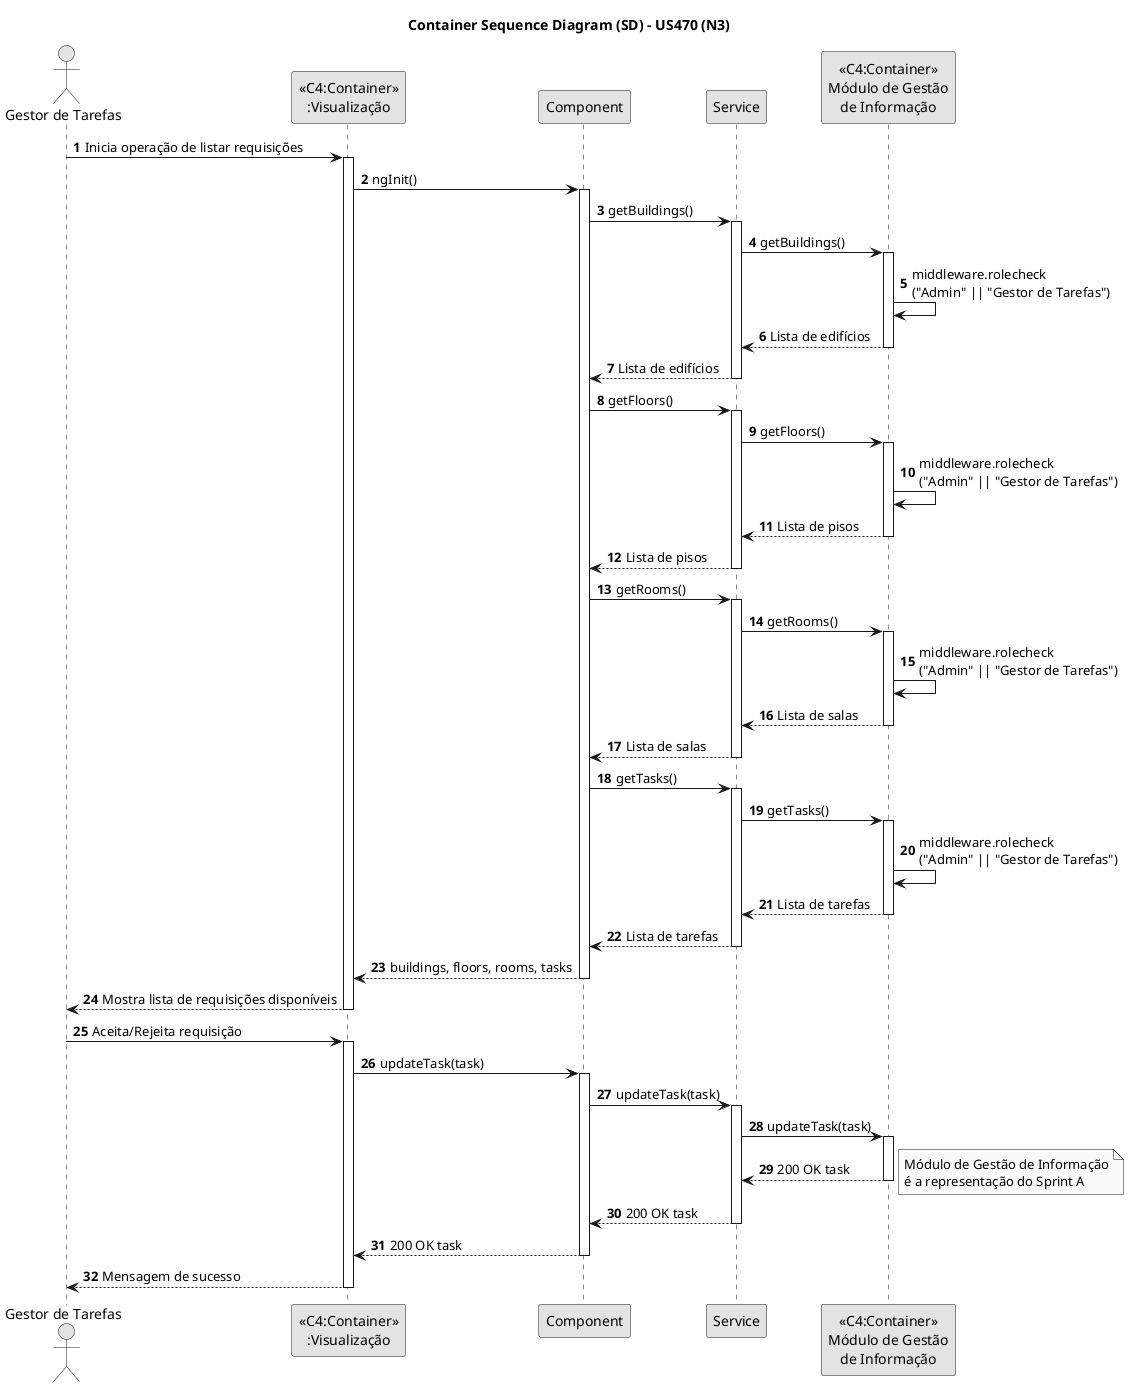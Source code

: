 @startuml
skinparam monochrome true
skinparam packageStyle rectangle
skinparam shadowing false

title Container Sequence Diagram (SD) - US470 (N3)

autonumber

actor "Gestor de Tarefas"

"Gestor de Tarefas" -> "<<C4:Container>>\n:Visualização": Inicia operação de listar requisições
activate "<<C4:Container>>\n:Visualização"
"<<C4:Container>>\n:Visualização" -> Component: ngInit()
activate Component
Component -> Service: getBuildings()
activate Service
Service -> "<<C4:Container>>\nMódulo de Gestão\nde Informação" : getBuildings()
activate "<<C4:Container>>\nMódulo de Gestão\nde Informação"
"<<C4:Container>>\nMódulo de Gestão\nde Informação" -> "<<C4:Container>>\nMódulo de Gestão\nde Informação": middleware.rolecheck\n("Admin" || "Gestor de Tarefas")
"<<C4:Container>>\nMódulo de Gestão\nde Informação" --> Service : Lista de edifícios
deactivate "<<C4:Container>>\nMódulo de Gestão\nde Informação"
Service --> Component : Lista de edifícios
deactivate Service
Component -> Service : getFloors()
activate Service
Service -> "<<C4:Container>>\nMódulo de Gestão\nde Informação" : getFloors()
activate "<<C4:Container>>\nMódulo de Gestão\nde Informação"
"<<C4:Container>>\nMódulo de Gestão\nde Informação" -> "<<C4:Container>>\nMódulo de Gestão\nde Informação": middleware.rolecheck\n("Admin" || "Gestor de Tarefas")
"<<C4:Container>>\nMódulo de Gestão\nde Informação" --> Service : Lista de pisos
deactivate "<<C4:Container>>\nMódulo de Gestão\nde Informação"
Service --> Component : Lista de pisos
deactivate Service

Component -> Service : getRooms()
activate Service
Service -> "<<C4:Container>>\nMódulo de Gestão\nde Informação" : getRooms()
activate "<<C4:Container>>\nMódulo de Gestão\nde Informação"
"<<C4:Container>>\nMódulo de Gestão\nde Informação" -> "<<C4:Container>>\nMódulo de Gestão\nde Informação": middleware.rolecheck\n("Admin" || "Gestor de Tarefas")
"<<C4:Container>>\nMódulo de Gestão\nde Informação" --> Service : Lista de salas
deactivate "<<C4:Container>>\nMódulo de Gestão\nde Informação"
Service --> Component : Lista de salas
deactivate Service

Component -> Service : getTasks()
activate Service
Service -> "<<C4:Container>>\nMódulo de Gestão\nde Informação" : getTasks()
activate "<<C4:Container>>\nMódulo de Gestão\nde Informação"
"<<C4:Container>>\nMódulo de Gestão\nde Informação" -> "<<C4:Container>>\nMódulo de Gestão\nde Informação": middleware.rolecheck\n("Admin" || "Gestor de Tarefas")
"<<C4:Container>>\nMódulo de Gestão\nde Informação" --> Service : Lista de tarefas
deactivate "<<C4:Container>>\nMódulo de Gestão\nde Informação"
Service --> Component : Lista de tarefas
deactivate Service

Component --> "<<C4:Container>>\n:Visualização" : buildings, floors, rooms, tasks
deactivate Component

"<<C4:Container>>\n:Visualização" --> "Gestor de Tarefas": Mostra lista de requisições disponíveis
deactivate "<<C4:Container>>\n:Visualização"

"Gestor de Tarefas" -> "<<C4:Container>>\n:Visualização": Aceita/Rejeita requisição
activate "<<C4:Container>>\n:Visualização"
"<<C4:Container>>\n:Visualização" -> Component : updateTask(task)
activate Component
Component -> Service : updateTask(task)
activate Service
Service -> "<<C4:Container>>\nMódulo de Gestão\nde Informação" : updateTask(task)

activate "<<C4:Container>>\nMódulo de Gestão\nde Informação"
"<<C4:Container>>\nMódulo de Gestão\nde Informação" --> Service: 200 OK task

deactivate "<<C4:Container>>\nMódulo de Gestão\nde Informação"
note right: Módulo de Gestão de Informação\né a representação do Sprint A
Service --> Component: 200 OK task
deactivate Service
Component --> "<<C4:Container>>\n:Visualização" : 200 OK task
deactivate Component
deactivate "<<C4:Container>>\nMódulo de Gestão\nde Informação"
"Gestor de Tarefas" <-- "<<C4:Container>>\n:Visualização": Mensagem de sucesso
deactivate "<<C4:Container>>\n:Visualização"

@enduml
